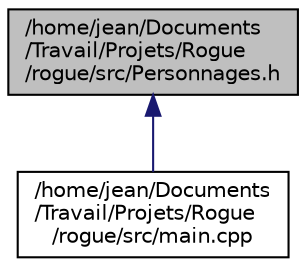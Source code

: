 digraph "/home/jean/Documents/Travail/Projets/Rogue/rogue/src/Personnages.h"
{
  edge [fontname="Helvetica",fontsize="10",labelfontname="Helvetica",labelfontsize="10"];
  node [fontname="Helvetica",fontsize="10",shape=record];
  Node1 [label="/home/jean/Documents\l/Travail/Projets/Rogue\l/rogue/src/Personnages.h",height=0.2,width=0.4,color="black", fillcolor="grey75", style="filled", fontcolor="black"];
  Node1 -> Node2 [dir="back",color="midnightblue",fontsize="10",style="solid",fontname="Helvetica"];
  Node2 [label="/home/jean/Documents\l/Travail/Projets/Rogue\l/rogue/src/main.cpp",height=0.2,width=0.4,color="black", fillcolor="white", style="filled",URL="$main_8cpp.html"];
}

